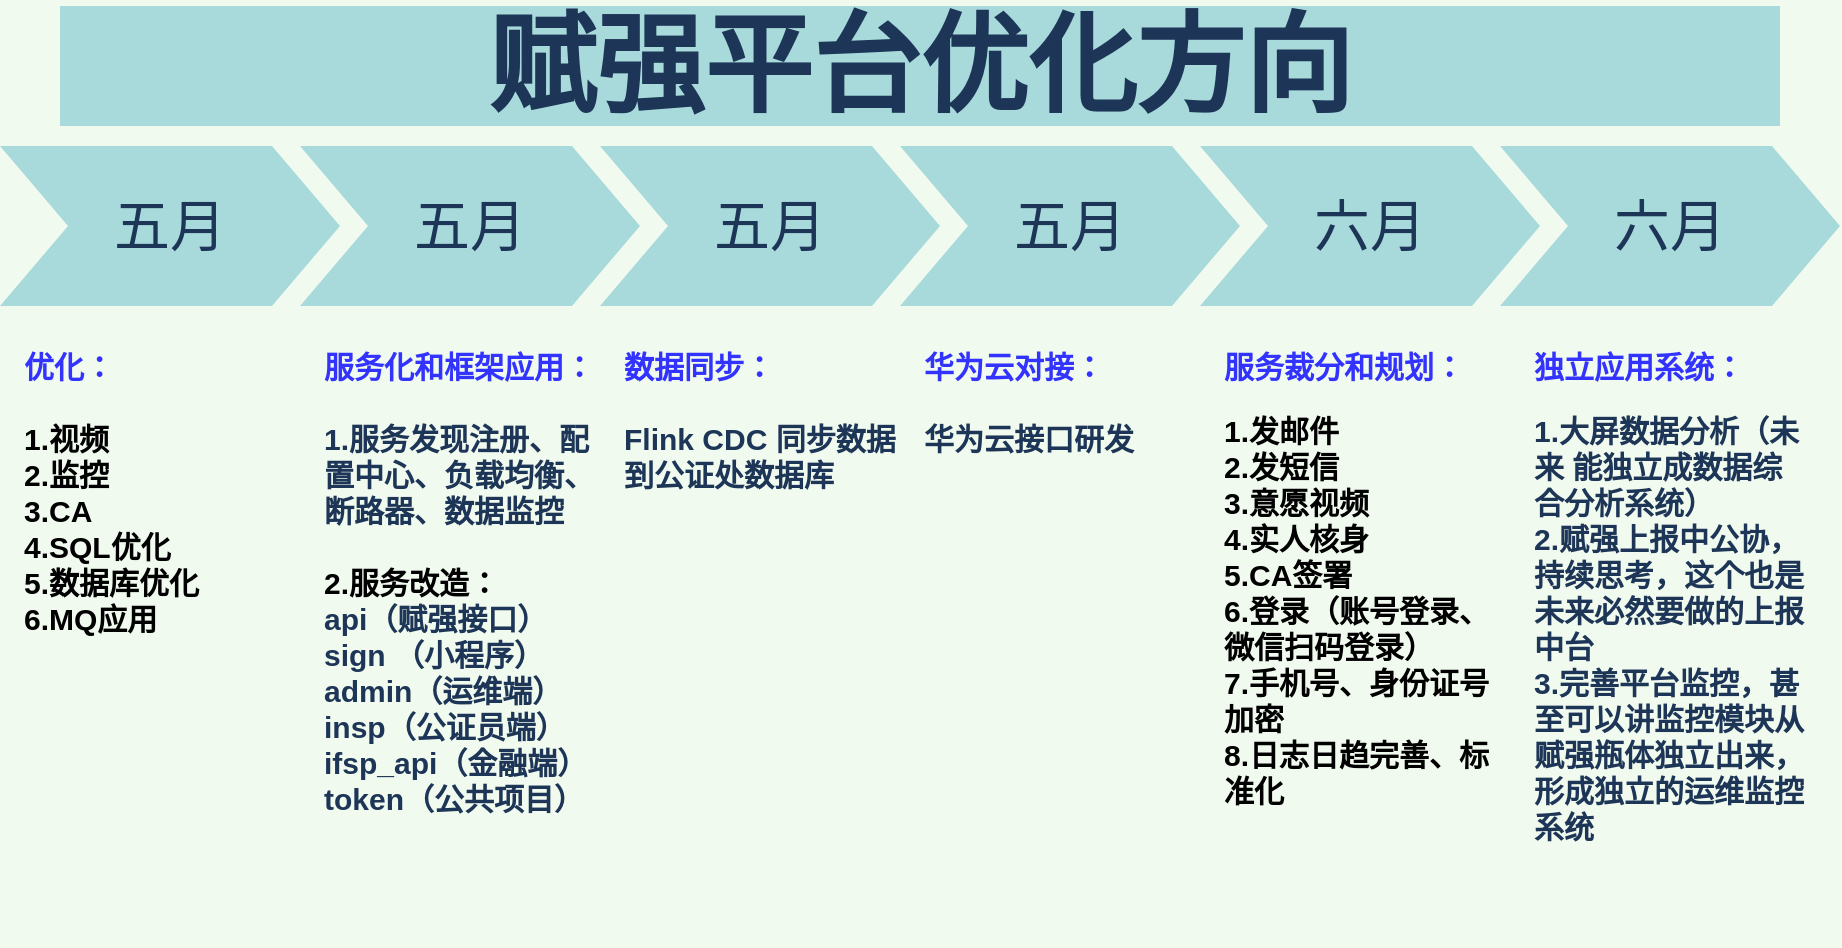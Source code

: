 <mxfile version="17.4.6" type="github" pages="2">
  <diagram id="sgnoXQL_-yyP_8MximHw" name="Page-2">
    <mxGraphModel dx="1394" dy="616" grid="1" gridSize="10" guides="1" tooltips="1" connect="1" arrows="1" fold="1" page="1" pageScale="1" pageWidth="1600" pageHeight="900" background="#F1FAEE" math="0" shadow="0">
      <root>
        <mxCell id="0" />
        <mxCell id="1" parent="0" />
        <mxCell id="sereGS2zt9WavTr4PRwZ-1" value="五月" style="shape=step;whiteSpace=wrap;html=1;fontSize=28;fillColor=#A8DADC;fontColor=#1D3557;strokeColor=none;" parent="1" vertex="1">
          <mxGeometry x="280" y="200" width="170" height="80" as="geometry" />
        </mxCell>
        <mxCell id="sereGS2zt9WavTr4PRwZ-2" value="五月" style="shape=step;whiteSpace=wrap;html=1;fontSize=28;fillColor=#A8DADC;fontColor=#1D3557;strokeColor=none;" parent="1" vertex="1">
          <mxGeometry x="430" y="200" width="170" height="80" as="geometry" />
        </mxCell>
        <mxCell id="sereGS2zt9WavTr4PRwZ-3" value="五月" style="shape=step;whiteSpace=wrap;html=1;fontSize=28;fillColor=#A8DADC;fontColor=#1D3557;strokeColor=none;" parent="1" vertex="1">
          <mxGeometry x="580" y="200" width="170" height="80" as="geometry" />
        </mxCell>
        <mxCell id="sereGS2zt9WavTr4PRwZ-4" value="五月" style="shape=step;whiteSpace=wrap;html=1;fontSize=28;fillColor=#A8DADC;fontColor=#1D3557;strokeColor=none;" parent="1" vertex="1">
          <mxGeometry x="730" y="200" width="170" height="80" as="geometry" />
        </mxCell>
        <mxCell id="sereGS2zt9WavTr4PRwZ-5" value="六月" style="shape=step;whiteSpace=wrap;html=1;fontSize=28;fillColor=#A8DADC;fontColor=#1D3557;strokeColor=none;" parent="1" vertex="1">
          <mxGeometry x="880" y="200" width="170" height="80" as="geometry" />
        </mxCell>
        <mxCell id="sereGS2zt9WavTr4PRwZ-6" value="六月" style="shape=step;whiteSpace=wrap;html=1;fontSize=28;fillColor=#A8DADC;fontColor=#1D3557;strokeColor=none;" parent="1" vertex="1">
          <mxGeometry x="1030" y="200" width="170" height="80" as="geometry" />
        </mxCell>
        <mxCell id="sereGS2zt9WavTr4PRwZ-7" value="赋强平台优化方向" style="text;html=1;strokeColor=none;fillColor=#A8DADC;align=center;verticalAlign=middle;whiteSpace=wrap;fontSize=54;fontStyle=1;fontColor=#1D3557;" parent="1" vertex="1">
          <mxGeometry x="310" y="130" width="860" height="60" as="geometry" />
        </mxCell>
        <mxCell id="sereGS2zt9WavTr4PRwZ-8" value="&lt;div style=&quot;font-size: 15px&quot;&gt;&lt;font color=&quot;#3333ff&quot;&gt;优化：&lt;/font&gt;&lt;br&gt;&lt;br&gt;&lt;/div&gt;&lt;div style=&quot;font-size: 15px&quot;&gt;1.视频&lt;/div&gt;&lt;div style=&quot;font-size: 15px&quot;&gt;2.监控&lt;/div&gt;&lt;div style=&quot;font-size: 15px&quot;&gt;3.CA&lt;/div&gt;&lt;div style=&quot;font-size: 15px&quot;&gt;4.SQL优化&lt;/div&gt;&lt;div style=&quot;font-size: 15px&quot;&gt;5.数据库优化&lt;/div&gt;&lt;div style=&quot;font-size: 15px&quot;&gt;6.MQ应用&lt;/div&gt;" style="text;spacingTop=-5;fillColor=default;whiteSpace=wrap;html=1;align=left;fontSize=15;fontFamily=Helvetica;fillColor=none;strokeColor=none;verticalAlign=top;horizontal=1;labelPosition=center;verticalLabelPosition=middle;fontStyle=1;labelBorderColor=none;" parent="1" vertex="1">
          <mxGeometry x="290" y="300" width="140" height="230" as="geometry" />
        </mxCell>
        <mxCell id="sereGS2zt9WavTr4PRwZ-9" value="&lt;div&gt;&lt;font color=&quot;#3333ff&quot;&gt;服务化和框架应用：&lt;/font&gt;&lt;/div&gt;&lt;div style=&quot;color: rgb(0 , 0 , 0)&quot;&gt;&lt;br&gt;&lt;/div&gt;&lt;div style=&quot;color: rgb(0 , 0 , 0)&quot;&gt;&lt;span style=&quot;color: rgb(29 , 53 , 87)&quot;&gt;1.服务发现注册、配置中心、负载均衡、断路器、数据监控&lt;/span&gt;&lt;br&gt;&lt;/div&gt;&lt;div style=&quot;color: rgb(0 , 0 , 0)&quot;&gt;&lt;br&gt;&lt;/div&gt;&lt;div style=&quot;color: rgb(0 , 0 , 0)&quot;&gt;2.服务改造：&lt;/div&gt;&lt;div&gt;api（赋强接口）&lt;/div&gt;&lt;div&gt;sign （小程序）&lt;/div&gt;&lt;div&gt;admin（运维端）&lt;/div&gt;&lt;div&gt;insp（公证员端）&lt;/div&gt;&lt;div&gt;ifsp_api（金融端）&lt;/div&gt;&lt;span&gt;token（公共项目）&lt;/span&gt;&lt;br&gt;&lt;div style=&quot;color: rgb(0 , 0 , 0)&quot;&gt;&lt;br&gt;&lt;/div&gt;" style="text;spacingTop=-5;fillColor=#ffffff;whiteSpace=wrap;html=1;align=left;fontSize=15;fontFamily=Helvetica;fillColor=none;strokeColor=none;fontColor=#1D3557;fontStyle=1" parent="1" vertex="1">
          <mxGeometry x="440" y="300" width="140" height="300" as="geometry" />
        </mxCell>
        <mxCell id="sereGS2zt9WavTr4PRwZ-10" value="&lt;b style=&quot;font-size: 15px&quot;&gt;&lt;font color=&quot;#3333ff&quot;&gt;数据同步：&lt;/font&gt;&lt;br&gt;&lt;br&gt;Flink CDC 同步数据到公证处数据库&lt;/b&gt;" style="text;spacingTop=-5;fillColor=#ffffff;whiteSpace=wrap;html=1;align=left;fontSize=12;fontFamily=Helvetica;fillColor=none;strokeColor=none;fontColor=#1D3557;" parent="1" vertex="1">
          <mxGeometry x="590" y="300" width="140" height="300" as="geometry" />
        </mxCell>
        <mxCell id="sereGS2zt9WavTr4PRwZ-11" value="&lt;b style=&quot;font-size: 15px&quot;&gt;&lt;font color=&quot;#3333ff&quot;&gt;华为云对接：&lt;/font&gt;&lt;br&gt;&lt;br&gt;华为云接口研发&lt;br&gt;&lt;/b&gt;" style="text;spacingTop=-5;fillColor=#ffffff;whiteSpace=wrap;html=1;align=left;fontSize=12;fontFamily=Helvetica;fillColor=none;strokeColor=none;fontColor=#1D3557;" parent="1" vertex="1">
          <mxGeometry x="740" y="300" width="140" height="280" as="geometry" />
        </mxCell>
        <mxCell id="sereGS2zt9WavTr4PRwZ-12" value="&lt;span style=&quot;font-size: 15px&quot;&gt;&lt;b&gt;&lt;font color=&quot;#3333ff&quot;&gt;服务裁分和规划：&lt;/font&gt;&lt;/b&gt;&lt;/span&gt;&lt;br&gt;&lt;br&gt;&lt;div&gt;&lt;div style=&quot;font-size: 15px ; font-weight: 700 ; color: rgb(0 , 0 , 0)&quot;&gt;1.发邮件&lt;/div&gt;&lt;div style=&quot;font-size: 15px ; font-weight: 700 ; color: rgb(0 , 0 , 0)&quot;&gt;2.发短信&lt;/div&gt;&lt;div style=&quot;font-size: 15px ; font-weight: 700 ; color: rgb(0 , 0 , 0)&quot;&gt;3.意愿视频&lt;/div&gt;&lt;div style=&quot;font-size: 15px ; font-weight: 700 ; color: rgb(0 , 0 , 0)&quot;&gt;4.实人核身&lt;/div&gt;&lt;div style=&quot;font-size: 15px ; font-weight: 700 ; color: rgb(0 , 0 , 0)&quot;&gt;5.CA签署&lt;/div&gt;&lt;div style=&quot;font-size: 15px ; font-weight: 700 ; color: rgb(0 , 0 , 0)&quot;&gt;6.登录（账号登录、微信扫码登录）&lt;/div&gt;&lt;div style=&quot;font-size: 15px ; font-weight: 700 ; color: rgb(0 , 0 , 0)&quot;&gt;7.手机号、身份证号加密&lt;/div&gt;&lt;div style=&quot;font-size: 15px ; font-weight: 700 ; color: rgb(0 , 0 , 0)&quot;&gt;8.日志日趋完善、标准化&lt;/div&gt;&lt;/div&gt;" style="text;spacingTop=-5;fillColor=#ffffff;whiteSpace=wrap;html=1;align=left;fontSize=12;fontFamily=Helvetica;fillColor=none;strokeColor=none;fontColor=#1D3557;" parent="1" vertex="1">
          <mxGeometry x="890" y="300" width="140" height="230" as="geometry" />
        </mxCell>
        <mxCell id="sereGS2zt9WavTr4PRwZ-13" value="&lt;span style=&quot;font-size: 15px&quot;&gt;&lt;b&gt;&lt;font color=&quot;#3333ff&quot;&gt;独立应用系统：&lt;/font&gt;&lt;/b&gt;&lt;/span&gt;&lt;br&gt;&lt;br&gt;&lt;div&gt;&lt;span style=&quot;font-size: 15px&quot;&gt;&lt;b&gt;1.大屏数据分析（未来 能独立成数据综合分析系统）&lt;/b&gt;&lt;/span&gt;&lt;/div&gt;&lt;div&gt;&lt;span style=&quot;font-size: 15px&quot;&gt;&lt;b&gt;2.赋强上报中公协，持续思考，这个也是未来必然要做的上报中台&lt;/b&gt;&lt;/span&gt;&lt;/div&gt;&lt;span style=&quot;font-size: 15px&quot;&gt;&lt;b&gt;3.完善平台监控，甚至可以讲监控模块从赋强瓶体独立出来，形成独立的运维监控系统&lt;/b&gt;&lt;/span&gt;" style="text;spacingTop=-5;fillColor=#ffffff;whiteSpace=wrap;html=1;align=left;fontSize=12;fontFamily=Helvetica;fillColor=none;strokeColor=none;fontColor=#1D3557;" parent="1" vertex="1">
          <mxGeometry x="1045" y="300" width="140" height="220" as="geometry" />
        </mxCell>
      </root>
    </mxGraphModel>
  </diagram>
  <diagram id="0Yn_JTM32XkXyqC4DbBy" name="Page-3">
    <mxGraphModel dx="1422" dy="762" grid="1" gridSize="10" guides="1" tooltips="1" connect="1" arrows="1" fold="1" page="1" pageScale="1" pageWidth="1600" pageHeight="900" math="0" shadow="0">
      <root>
        <mxCell id="0" />
        <mxCell id="1" parent="0" />
        <mxCell id="90MefOEbdzeugforMS9d-1" value="" style="line;strokeWidth=2;html=1;fillColor=none;fontSize=28;fontColor=#004D99;strokeColor=#004D99;" parent="1" vertex="1">
          <mxGeometry x="20" y="170" width="1530" height="10" as="geometry" />
        </mxCell>
        <mxCell id="90MefOEbdzeugforMS9d-2" value="Stage 1" style="shape=offPageConnector;whiteSpace=wrap;html=1;fillColor=#0075E8;fontSize=15;fontColor=#FFFFFF;size=0.509;verticalAlign=top;strokeColor=none;" parent="1" vertex="1">
          <mxGeometry x="100" y="110" width="160" height="40" as="geometry" />
        </mxCell>
        <mxCell id="90MefOEbdzeugforMS9d-3" value="&lt;span&gt;Stage 3&lt;/span&gt;" style="shape=offPageConnector;whiteSpace=wrap;html=1;fillColor=#0075E8;fontSize=15;fontColor=#FFFFFF;size=0.509;verticalAlign=top;strokeColor=none;" parent="1" vertex="1">
          <mxGeometry x="553" y="110" width="160" height="40" as="geometry" />
        </mxCell>
        <mxCell id="90MefOEbdzeugforMS9d-4" value="&lt;span&gt;Stage 2&lt;/span&gt;" style="shape=offPageConnector;whiteSpace=wrap;html=1;fillColor=#0075E8;fontSize=15;fontColor=#FFFFFF;size=0.418;flipV=1;verticalAlign=bottom;strokeColor=none;spacingBottom=4;" parent="1" vertex="1">
          <mxGeometry x="327" y="195" width="160" height="35" as="geometry" />
        </mxCell>
        <mxCell id="90MefOEbdzeugforMS9d-5" value="&lt;span&gt;Stage 4&lt;/span&gt;" style="shape=offPageConnector;whiteSpace=wrap;html=1;fillColor=#0075E8;fontSize=15;fontColor=#FFFFFF;size=0.418;flipV=1;verticalAlign=bottom;strokeColor=none;spacingBottom=4;" parent="1" vertex="1">
          <mxGeometry x="780" y="195" width="160" height="35" as="geometry" />
        </mxCell>
        <mxCell id="90MefOEbdzeugforMS9d-6" value="" style="ellipse;whiteSpace=wrap;html=1;fillColor=#61BAFF;fontSize=28;fontColor=#004D99;strokeWidth=3;strokeColor=#004D99;" parent="1" vertex="1">
          <mxGeometry x="170" y="165" width="20" height="20" as="geometry" />
        </mxCell>
        <mxCell id="90MefOEbdzeugforMS9d-7" value="" style="ellipse;whiteSpace=wrap;html=1;fillColor=#61BAFF;fontSize=28;fontColor=#004D99;strokeWidth=3;strokeColor=#004D99;" parent="1" vertex="1">
          <mxGeometry x="397" y="165" width="20" height="20" as="geometry" />
        </mxCell>
        <mxCell id="90MefOEbdzeugforMS9d-8" value="" style="ellipse;whiteSpace=wrap;html=1;fillColor=#61BAFF;fontSize=28;fontColor=#004D99;strokeWidth=3;strokeColor=#004D99;" parent="1" vertex="1">
          <mxGeometry x="623" y="165" width="20" height="20" as="geometry" />
        </mxCell>
        <mxCell id="90MefOEbdzeugforMS9d-9" value="" style="ellipse;whiteSpace=wrap;html=1;fillColor=#61BAFF;fontSize=28;fontColor=#004D99;strokeWidth=3;strokeColor=#004D99;" parent="1" vertex="1">
          <mxGeometry x="850" y="165" width="20" height="20" as="geometry" />
        </mxCell>
        <mxCell id="90MefOEbdzeugforMS9d-10" value="&lt;h1&gt;Heading&lt;/h1&gt;&lt;p&gt;Lorem ipsum dolor sit amet, consectetur adipisicing elit, sed do eiusmod tempor incididunt ut labore et dolore magna aliqua.&lt;/p&gt;" style="text;html=1;spacing=5;spacingTop=-20;whiteSpace=wrap;overflow=hidden;strokeColor=none;strokeWidth=3;fillColor=#E6E6E6;fontSize=13;fontColor=#000000;align=center;rounded=1;" parent="1" vertex="1">
          <mxGeometry x="73" y="200" width="215" height="120" as="geometry" />
        </mxCell>
        <mxCell id="90MefOEbdzeugforMS9d-11" value="&lt;h1&gt;Heading&lt;/h1&gt;&lt;p&gt;Lorem ipsum dolor sit amet, consectetur adipisicing elit, sed do eiusmod tempor incididunt ut labore et dolore magna aliqua.&lt;/p&gt;" style="text;html=1;spacing=5;spacingTop=-20;whiteSpace=wrap;overflow=hidden;strokeColor=none;strokeWidth=3;fillColor=#E6E6E6;fontSize=13;fontColor=#000000;align=center;rounded=1;" parent="1" vertex="1">
          <mxGeometry x="299" y="20" width="215" height="120" as="geometry" />
        </mxCell>
        <mxCell id="90MefOEbdzeugforMS9d-12" value="&lt;h1&gt;Heading&lt;/h1&gt;&lt;p&gt;Lorem ipsum dolor sit amet, consectetur adipisicing elit, sed do eiusmod tempor incididunt ut labore et dolore magna aliqua.&lt;/p&gt;" style="text;html=1;spacing=5;spacingTop=-20;whiteSpace=wrap;overflow=hidden;strokeColor=none;strokeWidth=3;fillColor=#E6E6E6;fontSize=13;fontColor=#000000;align=center;rounded=1;" parent="1" vertex="1">
          <mxGeometry x="525" y="200" width="215" height="120" as="geometry" />
        </mxCell>
        <mxCell id="90MefOEbdzeugforMS9d-13" value="&lt;h1&gt;Heading&lt;/h1&gt;&lt;p&gt;Lorem ipsum dolor sit amet, consectetur adipisicing elit, sed do eiusmod tempor incididunt ut labore et dolore magna aliqua.&lt;/p&gt;" style="text;html=1;spacing=5;spacingTop=-20;whiteSpace=wrap;overflow=hidden;strokeColor=none;strokeWidth=3;fillColor=#E6E6E6;fontSize=13;fontColor=#000000;align=center;rounded=1;" parent="1" vertex="1">
          <mxGeometry x="753" y="20" width="215" height="120" as="geometry" />
        </mxCell>
        <mxCell id="K7tI-TyrGJ5L8AR4TfR8-1" value="&lt;span&gt;Stage 4&lt;/span&gt;" style="shape=offPageConnector;whiteSpace=wrap;html=1;fillColor=#0075E8;fontSize=15;fontColor=#FFFFFF;size=0.418;flipV=1;verticalAlign=bottom;strokeColor=none;spacingBottom=4;" parent="1" vertex="1">
          <mxGeometry x="1327" y="195" width="160" height="35" as="geometry" />
        </mxCell>
        <mxCell id="K7tI-TyrGJ5L8AR4TfR8-2" value="" style="ellipse;whiteSpace=wrap;html=1;fillColor=#61BAFF;fontSize=28;fontColor=#004D99;strokeWidth=3;strokeColor=#004D99;" parent="1" vertex="1">
          <mxGeometry x="1397" y="165" width="20" height="20" as="geometry" />
        </mxCell>
        <mxCell id="K7tI-TyrGJ5L8AR4TfR8-3" value="&lt;h1&gt;Heading&lt;/h1&gt;&lt;p&gt;Lorem ipsum dolor sit amet, consectetur adipisicing elit, sed do eiusmod tempor incididunt ut labore et dolore magna aliqua.&lt;/p&gt;" style="text;html=1;spacing=5;spacingTop=-20;whiteSpace=wrap;overflow=hidden;strokeColor=none;strokeWidth=3;fillColor=#E6E6E6;fontSize=13;fontColor=#000000;align=center;rounded=1;" parent="1" vertex="1">
          <mxGeometry x="1300" y="20" width="215" height="120" as="geometry" />
        </mxCell>
        <mxCell id="K7tI-TyrGJ5L8AR4TfR8-4" value="&lt;span&gt;Stage 3&lt;/span&gt;" style="shape=offPageConnector;whiteSpace=wrap;html=1;fillColor=#0075E8;fontSize=15;fontColor=#FFFFFF;size=0.509;verticalAlign=top;strokeColor=none;" parent="1" vertex="1">
          <mxGeometry x="1018" y="110" width="160" height="40" as="geometry" />
        </mxCell>
        <mxCell id="K7tI-TyrGJ5L8AR4TfR8-5" value="" style="ellipse;whiteSpace=wrap;html=1;fillColor=#61BAFF;fontSize=28;fontColor=#004D99;strokeWidth=3;strokeColor=#004D99;" parent="1" vertex="1">
          <mxGeometry x="1088" y="165" width="20" height="20" as="geometry" />
        </mxCell>
        <mxCell id="K7tI-TyrGJ5L8AR4TfR8-6" value="&lt;h1&gt;Heading&lt;/h1&gt;&lt;p&gt;Lorem ipsum dolor sit amet, consectetur adipisicing elit, sed do eiusmod tempor incididunt ut labore et dolore magna aliqua.&lt;/p&gt;" style="text;html=1;spacing=5;spacingTop=-20;whiteSpace=wrap;overflow=hidden;strokeColor=none;strokeWidth=3;fillColor=#E6E6E6;fontSize=13;fontColor=#000000;align=center;rounded=1;" parent="1" vertex="1">
          <mxGeometry x="990" y="200" width="215" height="120" as="geometry" />
        </mxCell>
        <mxCell id="K7tI-TyrGJ5L8AR4TfR8-8" value="" style="line;strokeWidth=2;html=1;fillColor=none;fontSize=28;fontColor=#004D99;strokeColor=#004D99;" parent="1" vertex="1">
          <mxGeometry x="20" y="690" width="1530" height="10" as="geometry" />
        </mxCell>
        <mxCell id="K7tI-TyrGJ5L8AR4TfR8-9" value="Stage 1" style="shape=offPageConnector;whiteSpace=wrap;html=1;fillColor=#0075E8;fontSize=15;fontColor=#FFFFFF;size=0.509;verticalAlign=top;strokeColor=none;" parent="1" vertex="1">
          <mxGeometry x="100" y="630" width="160" height="40" as="geometry" />
        </mxCell>
        <mxCell id="K7tI-TyrGJ5L8AR4TfR8-10" value="&lt;span&gt;Stage 3&lt;/span&gt;" style="shape=offPageConnector;whiteSpace=wrap;html=1;fillColor=#0075E8;fontSize=15;fontColor=#FFFFFF;size=0.509;verticalAlign=top;strokeColor=none;" parent="1" vertex="1">
          <mxGeometry x="553" y="630" width="160" height="40" as="geometry" />
        </mxCell>
        <mxCell id="K7tI-TyrGJ5L8AR4TfR8-11" value="&lt;span&gt;Stage 2&lt;/span&gt;" style="shape=offPageConnector;whiteSpace=wrap;html=1;fillColor=#0075E8;fontSize=15;fontColor=#FFFFFF;size=0.418;flipV=1;verticalAlign=bottom;strokeColor=none;spacingBottom=4;" parent="1" vertex="1">
          <mxGeometry x="327" y="715" width="160" height="35" as="geometry" />
        </mxCell>
        <mxCell id="K7tI-TyrGJ5L8AR4TfR8-12" value="&lt;span&gt;Stage 4&lt;/span&gt;" style="shape=offPageConnector;whiteSpace=wrap;html=1;fillColor=#0075E8;fontSize=15;fontColor=#FFFFFF;size=0.418;flipV=1;verticalAlign=bottom;strokeColor=none;spacingBottom=4;" parent="1" vertex="1">
          <mxGeometry x="780" y="715" width="160" height="35" as="geometry" />
        </mxCell>
        <mxCell id="K7tI-TyrGJ5L8AR4TfR8-13" value="" style="ellipse;whiteSpace=wrap;html=1;fillColor=#61BAFF;fontSize=28;fontColor=#004D99;strokeWidth=3;strokeColor=#004D99;" parent="1" vertex="1">
          <mxGeometry x="170" y="685" width="20" height="20" as="geometry" />
        </mxCell>
        <mxCell id="K7tI-TyrGJ5L8AR4TfR8-14" value="" style="ellipse;whiteSpace=wrap;html=1;fillColor=#61BAFF;fontSize=28;fontColor=#004D99;strokeWidth=3;strokeColor=#004D99;" parent="1" vertex="1">
          <mxGeometry x="397" y="685" width="20" height="20" as="geometry" />
        </mxCell>
        <mxCell id="K7tI-TyrGJ5L8AR4TfR8-15" value="" style="ellipse;whiteSpace=wrap;html=1;fillColor=#61BAFF;fontSize=28;fontColor=#004D99;strokeWidth=3;strokeColor=#004D99;" parent="1" vertex="1">
          <mxGeometry x="623" y="685" width="20" height="20" as="geometry" />
        </mxCell>
        <mxCell id="K7tI-TyrGJ5L8AR4TfR8-16" value="" style="ellipse;whiteSpace=wrap;html=1;fillColor=#61BAFF;fontSize=28;fontColor=#004D99;strokeWidth=3;strokeColor=#004D99;" parent="1" vertex="1">
          <mxGeometry x="850" y="685" width="20" height="20" as="geometry" />
        </mxCell>
        <mxCell id="K7tI-TyrGJ5L8AR4TfR8-17" value="&lt;h1&gt;Heading&lt;/h1&gt;&lt;p&gt;Lorem ipsum dolor sit amet, consectetur adipisicing elit, sed do eiusmod tempor incididunt ut labore et dolore magna aliqua.&lt;/p&gt;" style="text;html=1;spacing=5;spacingTop=-20;whiteSpace=wrap;overflow=hidden;strokeColor=none;strokeWidth=3;fillColor=#E6E6E6;fontSize=13;fontColor=#000000;align=center;rounded=1;" parent="1" vertex="1">
          <mxGeometry x="73" y="720" width="215" height="120" as="geometry" />
        </mxCell>
        <mxCell id="K7tI-TyrGJ5L8AR4TfR8-18" value="&lt;h1&gt;Heading&lt;/h1&gt;&lt;p&gt;Lorem ipsum dolor sit amet, consectetur adipisicing elit, sed do eiusmod tempor incididunt ut labore et dolore magna aliqua.&lt;/p&gt;" style="text;html=1;spacing=5;spacingTop=-20;whiteSpace=wrap;overflow=hidden;strokeColor=none;strokeWidth=3;fillColor=#E6E6E6;fontSize=13;fontColor=#000000;align=center;rounded=1;" parent="1" vertex="1">
          <mxGeometry x="299" y="540" width="215" height="120" as="geometry" />
        </mxCell>
        <mxCell id="K7tI-TyrGJ5L8AR4TfR8-19" value="&lt;h1&gt;Heading&lt;/h1&gt;&lt;p&gt;Lorem ipsum dolor sit amet, consectetur adipisicing elit, sed do eiusmod tempor incididunt ut labore et dolore magna aliqua.&lt;/p&gt;" style="text;html=1;spacing=5;spacingTop=-20;whiteSpace=wrap;overflow=hidden;strokeColor=none;strokeWidth=3;fillColor=#E6E6E6;fontSize=13;fontColor=#000000;align=center;rounded=1;" parent="1" vertex="1">
          <mxGeometry x="525" y="720" width="215" height="120" as="geometry" />
        </mxCell>
        <mxCell id="K7tI-TyrGJ5L8AR4TfR8-20" value="&lt;h1&gt;Heading&lt;/h1&gt;&lt;p&gt;Lorem ipsum dolor sit amet, consectetur adipisicing elit, sed do eiusmod tempor incididunt ut labore et dolore magna aliqua.&lt;/p&gt;" style="text;html=1;spacing=5;spacingTop=-20;whiteSpace=wrap;overflow=hidden;strokeColor=none;strokeWidth=3;fillColor=#E6E6E6;fontSize=13;fontColor=#000000;align=center;rounded=1;" parent="1" vertex="1">
          <mxGeometry x="753" y="540" width="215" height="120" as="geometry" />
        </mxCell>
        <mxCell id="K7tI-TyrGJ5L8AR4TfR8-21" value="&lt;span&gt;Stage 4&lt;/span&gt;" style="shape=offPageConnector;whiteSpace=wrap;html=1;fillColor=#0075E8;fontSize=15;fontColor=#FFFFFF;size=0.418;flipV=1;verticalAlign=bottom;strokeColor=none;spacingBottom=4;" parent="1" vertex="1">
          <mxGeometry x="1327" y="715" width="160" height="35" as="geometry" />
        </mxCell>
        <mxCell id="K7tI-TyrGJ5L8AR4TfR8-22" value="" style="ellipse;whiteSpace=wrap;html=1;fillColor=#61BAFF;fontSize=28;fontColor=#004D99;strokeWidth=3;strokeColor=#004D99;" parent="1" vertex="1">
          <mxGeometry x="1397" y="685" width="20" height="20" as="geometry" />
        </mxCell>
        <mxCell id="K7tI-TyrGJ5L8AR4TfR8-23" value="&lt;h1&gt;Heading&lt;/h1&gt;&lt;p&gt;Lorem ipsum dolor sit amet, consectetur adipisicing elit, sed do eiusmod tempor incididunt ut labore et dolore magna aliqua.&lt;/p&gt;" style="text;html=1;spacing=5;spacingTop=-20;whiteSpace=wrap;overflow=hidden;strokeColor=none;strokeWidth=3;fillColor=#E6E6E6;fontSize=13;fontColor=#000000;align=center;rounded=1;" parent="1" vertex="1">
          <mxGeometry x="1300" y="540" width="215" height="120" as="geometry" />
        </mxCell>
        <mxCell id="K7tI-TyrGJ5L8AR4TfR8-24" value="&lt;span&gt;Stage 3&lt;/span&gt;" style="shape=offPageConnector;whiteSpace=wrap;html=1;fillColor=#0075E8;fontSize=15;fontColor=#FFFFFF;size=0.509;verticalAlign=top;strokeColor=none;" parent="1" vertex="1">
          <mxGeometry x="1018" y="630" width="160" height="40" as="geometry" />
        </mxCell>
        <mxCell id="K7tI-TyrGJ5L8AR4TfR8-25" value="" style="ellipse;whiteSpace=wrap;html=1;fillColor=#61BAFF;fontSize=28;fontColor=#004D99;strokeWidth=3;strokeColor=#004D99;" parent="1" vertex="1">
          <mxGeometry x="1088" y="685" width="20" height="20" as="geometry" />
        </mxCell>
        <mxCell id="K7tI-TyrGJ5L8AR4TfR8-26" value="&lt;h1&gt;Heading&lt;/h1&gt;&lt;p&gt;Lorem ipsum dolor sit amet, consectetur adipisicing elit, sed do eiusmod tempor incididunt ut labore et dolore magna aliqua.&lt;/p&gt;" style="text;html=1;spacing=5;spacingTop=-20;whiteSpace=wrap;overflow=hidden;strokeColor=none;strokeWidth=3;fillColor=#E6E6E6;fontSize=13;fontColor=#000000;align=center;rounded=1;" parent="1" vertex="1">
          <mxGeometry x="990" y="720" width="215" height="120" as="geometry" />
        </mxCell>
      </root>
    </mxGraphModel>
  </diagram>
</mxfile>
